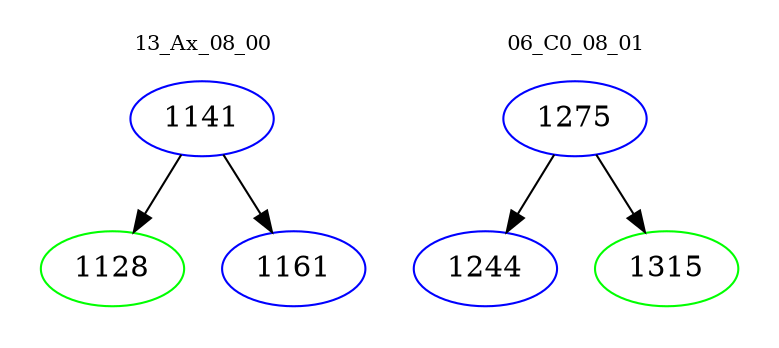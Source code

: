 digraph{
subgraph cluster_0 {
color = white
label = "13_Ax_08_00";
fontsize=10;
T0_1141 [label="1141", color="blue"]
T0_1141 -> T0_1128 [color="black"]
T0_1128 [label="1128", color="green"]
T0_1141 -> T0_1161 [color="black"]
T0_1161 [label="1161", color="blue"]
}
subgraph cluster_1 {
color = white
label = "06_C0_08_01";
fontsize=10;
T1_1275 [label="1275", color="blue"]
T1_1275 -> T1_1244 [color="black"]
T1_1244 [label="1244", color="blue"]
T1_1275 -> T1_1315 [color="black"]
T1_1315 [label="1315", color="green"]
}
}

